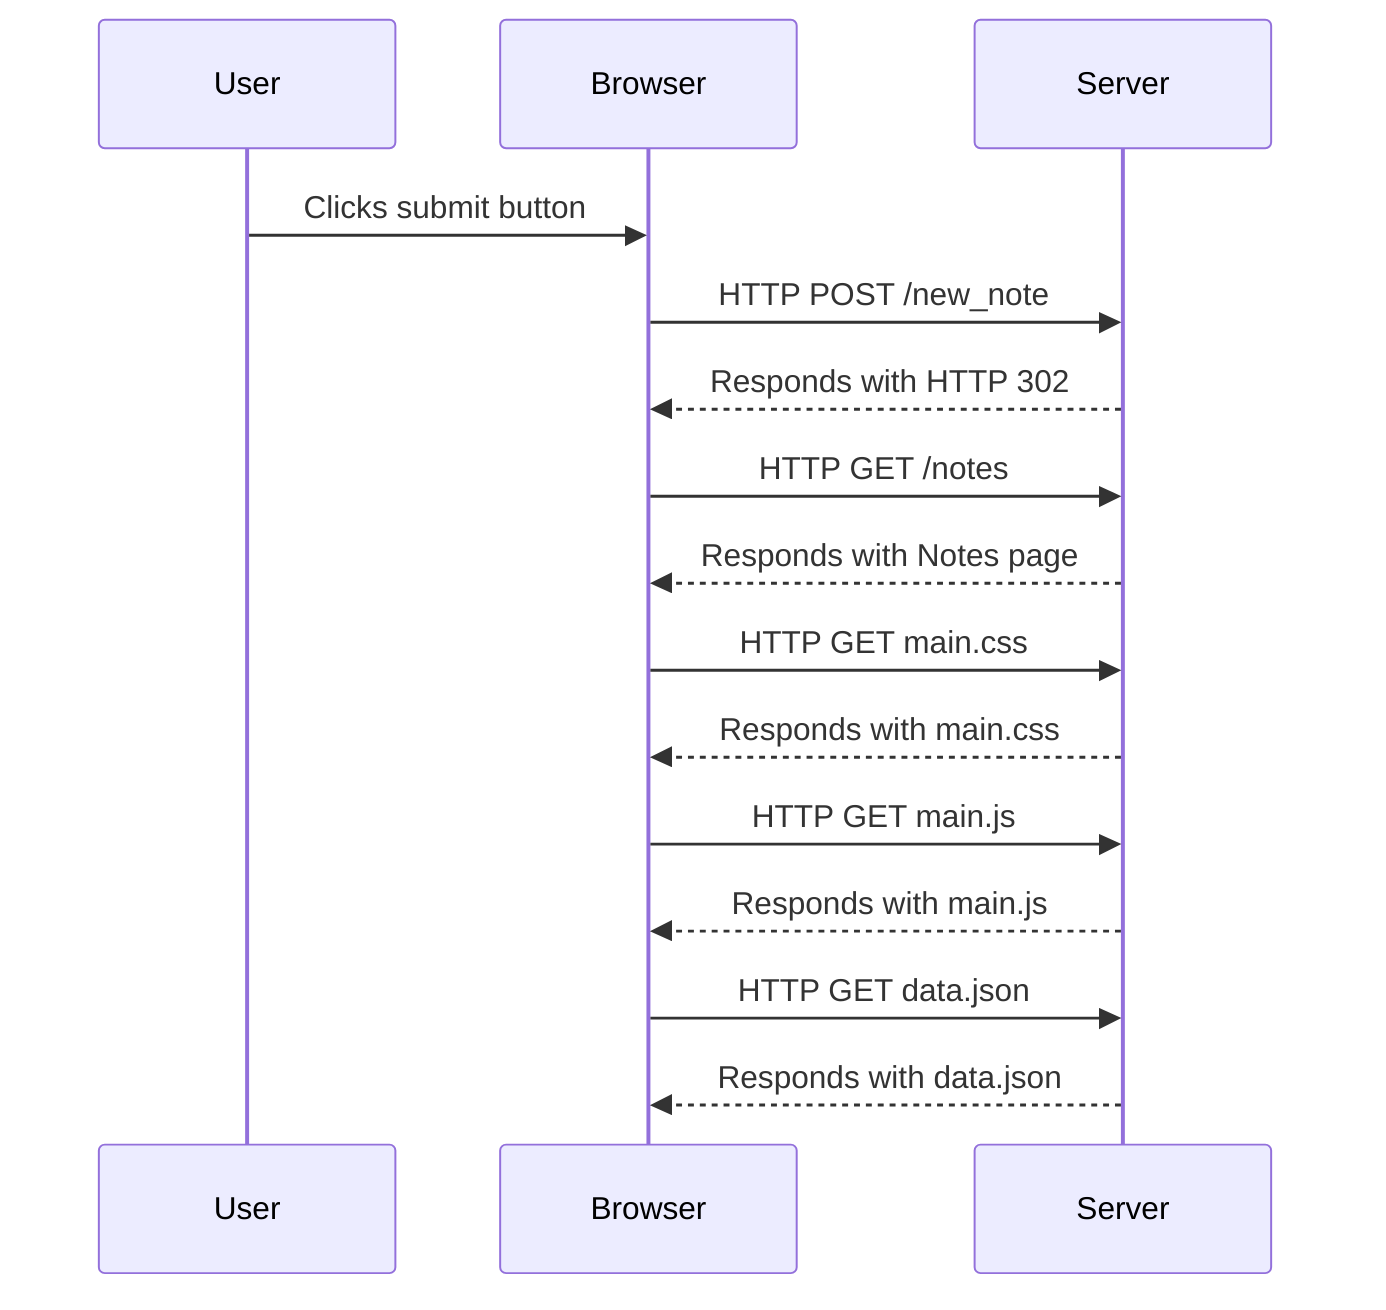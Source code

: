 sequenceDiagram
    participant User as User
    participant Browser as Browser
    participant Server as Server

    User->>Browser: Clicks submit button
    Browser->>Server: HTTP POST /new_note
    Server-->>Browser: Responds with HTTP 302
    Browser->>Server: HTTP GET /notes
    Server-->>Browser: Responds with Notes page
    Browser->>Server: HTTP GET main.css
    Server-->>Browser: Responds with main.css
    Browser->>Server: HTTP GET main.js
    Server-->>Browser: Responds with main.js
    Browser->>Server: HTTP GET data.json
    Server-->>Browser: Responds with data.json